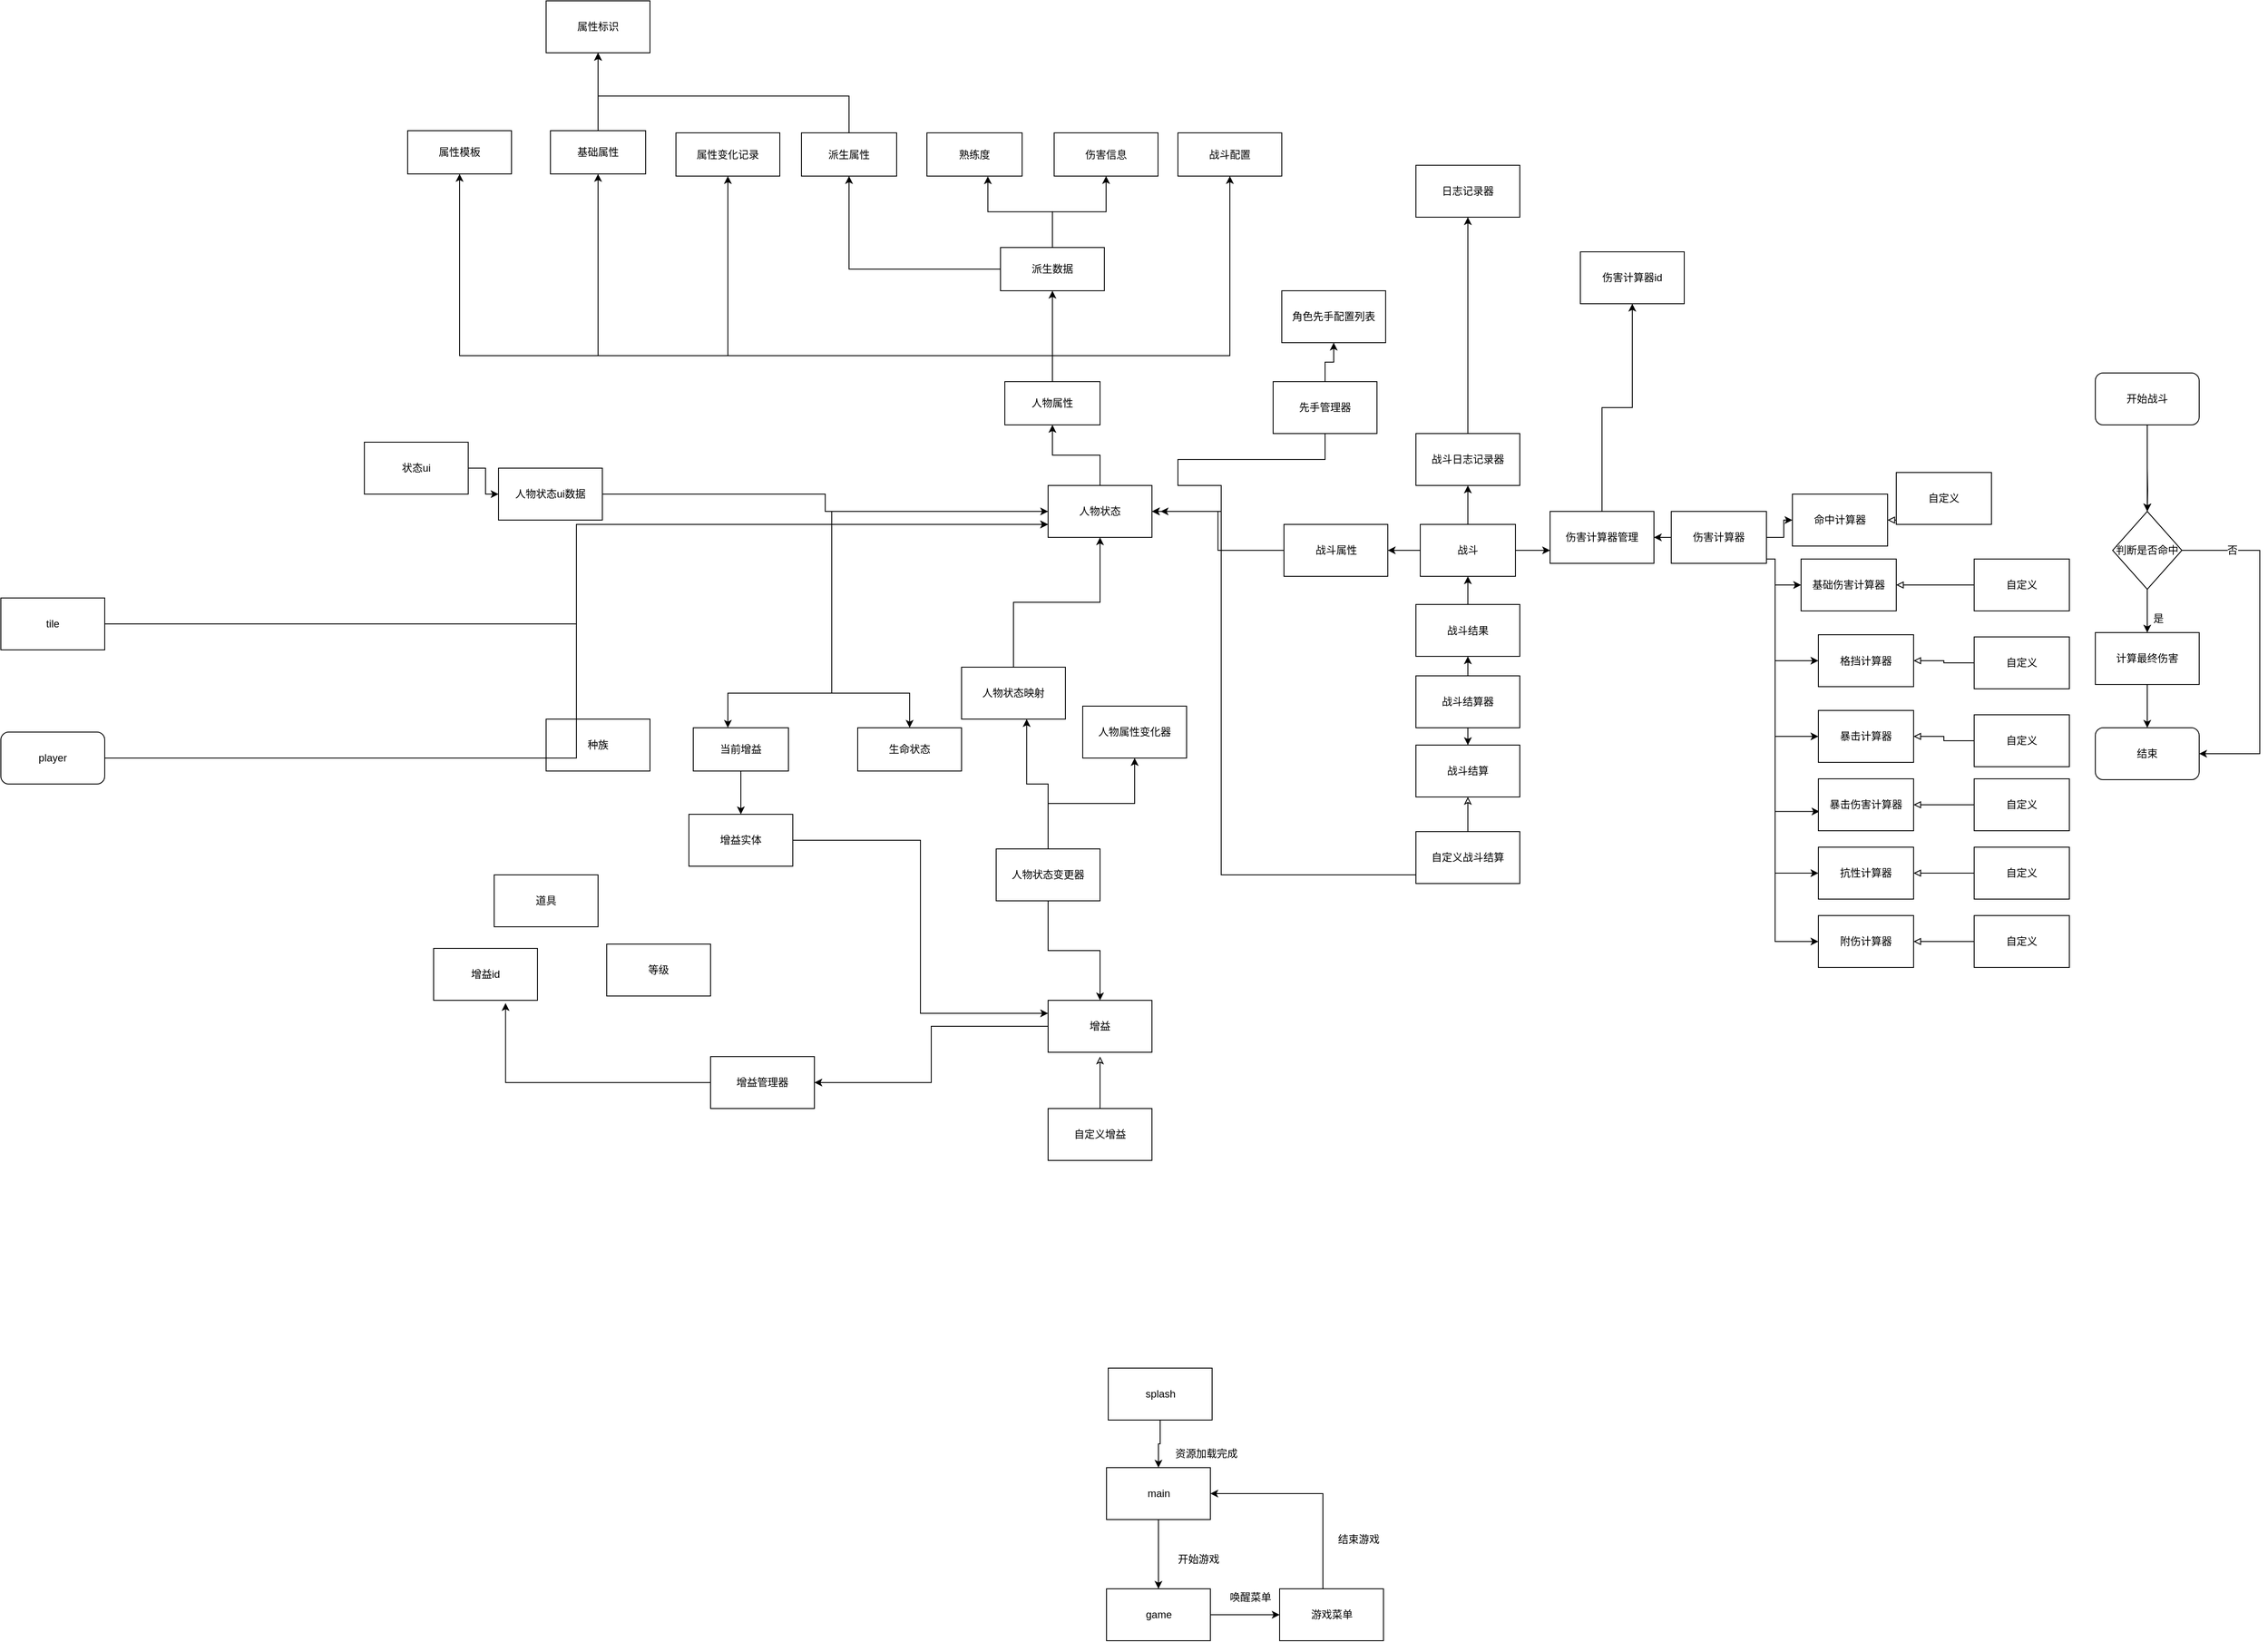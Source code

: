 <mxfile version="12.2.4" pages="1"><diagram id="PTOk08en2PO56-CY9f2l" name="第 1 页"><mxGraphModel dx="2896" dy="1744" grid="1" gridSize="10" guides="1" tooltips="1" connect="1" arrows="1" fold="1" page="1" pageScale="1" pageWidth="1920" pageHeight="1200" math="0" shadow="0"><root><mxCell id="0"/><mxCell id="1" parent="0"/><mxCell id="267" style="edgeStyle=orthogonalEdgeStyle;rounded=0;orthogonalLoop=1;jettySize=auto;html=1;entryX=0.5;entryY=1;entryDx=0;entryDy=0;" parent="1" source="2" target="91" edge="1"><mxGeometry relative="1" as="geometry"><mxPoint x="510" y="130" as="targetPoint"/></mxGeometry></mxCell><mxCell id="268" style="edgeStyle=orthogonalEdgeStyle;rounded=0;orthogonalLoop=1;jettySize=auto;html=1;entryX=0.5;entryY=1;entryDx=0;entryDy=0;" parent="1" source="2" target="104" edge="1"><mxGeometry relative="1" as="geometry"><Array as="points"><mxPoint x="455" y="190"/><mxPoint x="-230" y="190"/></Array></mxGeometry></mxCell><mxCell id="278" style="edgeStyle=orthogonalEdgeStyle;rounded=0;orthogonalLoop=1;jettySize=auto;html=1;" parent="1" source="2" target="235" edge="1"><mxGeometry relative="1" as="geometry"><Array as="points"><mxPoint x="455" y="190"/><mxPoint x="80" y="190"/></Array></mxGeometry></mxCell><mxCell id="298" style="edgeStyle=orthogonalEdgeStyle;rounded=0;orthogonalLoop=1;jettySize=auto;html=1;entryX=0.5;entryY=1;entryDx=0;entryDy=0;" parent="1" source="2" target="45" edge="1"><mxGeometry relative="1" as="geometry"><Array as="points"><mxPoint x="455" y="190"/><mxPoint x="-70" y="190"/></Array></mxGeometry></mxCell><mxCell id="385" style="edgeStyle=orthogonalEdgeStyle;rounded=0;orthogonalLoop=1;jettySize=auto;html=1;entryX=0.5;entryY=1;entryDx=0;entryDy=0;" parent="1" source="2" target="383" edge="1"><mxGeometry relative="1" as="geometry"><Array as="points"><mxPoint x="455" y="190"/><mxPoint x="660" y="190"/></Array></mxGeometry></mxCell><mxCell id="2" value="人物属性" style="rounded=0;whiteSpace=wrap;html=1;" parent="1" vertex="1"><mxGeometry x="400" y="220" width="110" height="50" as="geometry"/></mxCell><mxCell id="295" style="edgeStyle=orthogonalEdgeStyle;rounded=0;orthogonalLoop=1;jettySize=auto;html=1;" parent="1" source="45" target="218" edge="1"><mxGeometry relative="1" as="geometry"/></mxCell><mxCell id="45" value="基础属性" style="rounded=0;whiteSpace=wrap;html=1;" parent="1" vertex="1"><mxGeometry x="-125" y="-70" width="110" height="50" as="geometry"/></mxCell><mxCell id="317" style="edgeStyle=orthogonalEdgeStyle;rounded=0;orthogonalLoop=1;jettySize=auto;html=1;endArrow=classic;endFill=1;" parent="1" source="41" target="205" edge="1"><mxGeometry relative="1" as="geometry"/></mxCell><mxCell id="41" value="当前增益" style="rounded=0;whiteSpace=wrap;html=1;" parent="1" vertex="1"><mxGeometry x="40" y="620" width="110" height="50" as="geometry"/></mxCell><mxCell id="280" style="edgeStyle=orthogonalEdgeStyle;rounded=0;orthogonalLoop=1;jettySize=auto;html=1;entryX=0.5;entryY=1;entryDx=0;entryDy=0;" parent="1" source="10" target="67" edge="1"><mxGeometry relative="1" as="geometry"/></mxCell><mxCell id="281" style="edgeStyle=orthogonalEdgeStyle;rounded=0;orthogonalLoop=1;jettySize=auto;html=1;entryX=1;entryY=0.5;entryDx=0;entryDy=0;" parent="1" source="10" target="70" edge="1"><mxGeometry relative="1" as="geometry"/></mxCell><mxCell id="418" style="edgeStyle=orthogonalEdgeStyle;rounded=0;orthogonalLoop=1;jettySize=auto;html=1;entryX=0;entryY=0.75;entryDx=0;entryDy=0;" parent="1" source="10" target="370" edge="1"><mxGeometry relative="1" as="geometry"/></mxCell><mxCell id="10" value="战斗" style="rounded=0;whiteSpace=wrap;html=1;" parent="1" vertex="1"><mxGeometry x="880" y="385" width="110" height="60" as="geometry"/></mxCell><mxCell id="330" style="edgeStyle=orthogonalEdgeStyle;rounded=0;orthogonalLoop=1;jettySize=auto;html=1;entryX=0;entryY=0.5;entryDx=0;entryDy=0;endArrow=classic;endFill=1;" parent="1" source="323" target="327" edge="1"><mxGeometry relative="1" as="geometry"/></mxCell><mxCell id="334" style="edgeStyle=orthogonalEdgeStyle;rounded=0;orthogonalLoop=1;jettySize=auto;html=1;entryX=0;entryY=0.5;entryDx=0;entryDy=0;endArrow=classic;endFill=1;" parent="1" source="323" target="328" edge="1"><mxGeometry relative="1" as="geometry"><Array as="points"><mxPoint x="1290" y="425"/><mxPoint x="1290" y="455"/></Array></mxGeometry></mxCell><mxCell id="341" style="edgeStyle=orthogonalEdgeStyle;rounded=0;orthogonalLoop=1;jettySize=auto;html=1;entryX=0;entryY=0.5;entryDx=0;entryDy=0;endArrow=classic;endFill=1;" parent="1" source="323" target="340" edge="1"><mxGeometry relative="1" as="geometry"><Array as="points"><mxPoint x="1290" y="425"/><mxPoint x="1290" y="630"/></Array></mxGeometry></mxCell><mxCell id="345" style="edgeStyle=orthogonalEdgeStyle;rounded=0;orthogonalLoop=1;jettySize=auto;html=1;entryX=0.011;entryY=0.63;entryDx=0;entryDy=0;entryPerimeter=0;endArrow=classic;endFill=1;" parent="1" source="323" target="344" edge="1"><mxGeometry relative="1" as="geometry"><Array as="points"><mxPoint x="1290" y="425"/><mxPoint x="1290" y="717"/></Array></mxGeometry></mxCell><mxCell id="351" style="edgeStyle=orthogonalEdgeStyle;rounded=0;orthogonalLoop=1;jettySize=auto;html=1;entryX=0;entryY=0.5;entryDx=0;entryDy=0;endArrow=classic;endFill=1;" parent="1" source="323" target="348" edge="1"><mxGeometry relative="1" as="geometry"><Array as="points"><mxPoint x="1290" y="425"/><mxPoint x="1290" y="788"/></Array></mxGeometry></mxCell><mxCell id="353" style="edgeStyle=orthogonalEdgeStyle;rounded=0;orthogonalLoop=1;jettySize=auto;html=1;entryX=0;entryY=0.5;entryDx=0;entryDy=0;endArrow=classic;endFill=1;" parent="1" source="323" target="352" edge="1"><mxGeometry relative="1" as="geometry"><Array as="points"><mxPoint x="1290" y="425"/><mxPoint x="1290" y="867"/></Array></mxGeometry></mxCell><mxCell id="366" style="edgeStyle=orthogonalEdgeStyle;rounded=0;orthogonalLoop=1;jettySize=auto;html=1;entryX=0;entryY=0.5;entryDx=0;entryDy=0;endArrow=classic;endFill=1;" parent="1" source="323" target="329" edge="1"><mxGeometry relative="1" as="geometry"><Array as="points"><mxPoint x="1290" y="425"/><mxPoint x="1290" y="543"/></Array></mxGeometry></mxCell><mxCell id="420" style="edgeStyle=orthogonalEdgeStyle;rounded=0;orthogonalLoop=1;jettySize=auto;html=1;entryX=1;entryY=0.5;entryDx=0;entryDy=0;" parent="1" source="323" target="370" edge="1"><mxGeometry relative="1" as="geometry"/></mxCell><mxCell id="323" value="伤害计算器" style="rounded=0;whiteSpace=wrap;html=1;" parent="1" vertex="1"><mxGeometry x="1170" y="370" width="110" height="60" as="geometry"/></mxCell><mxCell id="18" value="等级" style="rounded=0;whiteSpace=wrap;html=1;" parent="1" vertex="1"><mxGeometry x="-60" y="870" width="120" height="60" as="geometry"/></mxCell><mxCell id="20" value="道具" style="rounded=0;whiteSpace=wrap;html=1;rotation=0;" parent="1" vertex="1"><mxGeometry x="-190" y="790" width="120" height="60" as="geometry"/></mxCell><mxCell id="24" value="" style="edgeStyle=orthogonalEdgeStyle;rounded=0;orthogonalLoop=1;jettySize=auto;html=1;" parent="1" source="22" target="23" edge="1"><mxGeometry relative="1" as="geometry"/></mxCell><mxCell id="22" value="main" style="rounded=0;whiteSpace=wrap;html=1;" parent="1" vertex="1"><mxGeometry x="517.5" y="1475" width="120" height="60" as="geometry"/></mxCell><mxCell id="27" value="" style="edgeStyle=orthogonalEdgeStyle;rounded=0;orthogonalLoop=1;jettySize=auto;html=1;" parent="1" source="23" target="26" edge="1"><mxGeometry relative="1" as="geometry"/></mxCell><mxCell id="23" value="game" style="rounded=0;whiteSpace=wrap;html=1;" parent="1" vertex="1"><mxGeometry x="517.5" y="1615" width="120" height="60" as="geometry"/></mxCell><mxCell id="29" style="edgeStyle=orthogonalEdgeStyle;rounded=0;orthogonalLoop=1;jettySize=auto;html=1;entryX=1;entryY=0.5;entryDx=0;entryDy=0;" parent="1" source="26" target="22" edge="1"><mxGeometry relative="1" as="geometry"><Array as="points"><mxPoint x="767.5" y="1505"/></Array></mxGeometry></mxCell><mxCell id="26" value="游戏菜单" style="rounded=0;whiteSpace=wrap;html=1;" parent="1" vertex="1"><mxGeometry x="717.5" y="1615" width="120" height="60" as="geometry"/></mxCell><mxCell id="25" value="开始游戏" style="text;html=1;resizable=0;points=[];autosize=1;align=left;verticalAlign=top;spacingTop=-4;" parent="1" vertex="1"><mxGeometry x="597.5" y="1571" width="60" height="20" as="geometry"/></mxCell><mxCell id="28" value="唤醒菜单" style="text;html=1;resizable=0;points=[];autosize=1;align=left;verticalAlign=top;spacingTop=-4;" parent="1" vertex="1"><mxGeometry x="657.5" y="1615" width="60" height="20" as="geometry"/></mxCell><mxCell id="30" value="结束游戏" style="text;html=1;resizable=0;points=[];autosize=1;align=left;verticalAlign=top;spacingTop=-4;" parent="1" vertex="1"><mxGeometry x="782.5" y="1548" width="60" height="20" as="geometry"/></mxCell><mxCell id="32" style="edgeStyle=orthogonalEdgeStyle;rounded=0;orthogonalLoop=1;jettySize=auto;html=1;entryX=0.5;entryY=0;entryDx=0;entryDy=0;" parent="1" source="31" target="22" edge="1"><mxGeometry relative="1" as="geometry"/></mxCell><mxCell id="31" value="splash" style="rounded=0;whiteSpace=wrap;html=1;" parent="1" vertex="1"><mxGeometry x="519.5" y="1360" width="120" height="60" as="geometry"/></mxCell><mxCell id="33" value="资源加载完成" style="text;html=1;resizable=0;points=[];autosize=1;align=left;verticalAlign=top;spacingTop=-4;" parent="1" vertex="1"><mxGeometry x="594.5" y="1449" width="90" height="20" as="geometry"/></mxCell><mxCell id="48" value="熟练度" style="rounded=0;whiteSpace=wrap;html=1;" parent="1" vertex="1"><mxGeometry x="310" y="-67.5" width="110" height="50" as="geometry"/></mxCell><mxCell id="54" style="edgeStyle=orthogonalEdgeStyle;rounded=0;orthogonalLoop=1;jettySize=auto;html=1;entryX=0.5;entryY=0;entryDx=0;entryDy=0;" parent="1" target="53" edge="1"><mxGeometry relative="1" as="geometry"><mxPoint x="1720" y="320" as="sourcePoint"/></mxGeometry></mxCell><mxCell id="62" style="edgeStyle=orthogonalEdgeStyle;rounded=0;orthogonalLoop=1;jettySize=auto;html=1;entryX=0.5;entryY=0;entryDx=0;entryDy=0;" parent="1" source="53" target="58" edge="1"><mxGeometry relative="1" as="geometry"/></mxCell><mxCell id="63" style="edgeStyle=orthogonalEdgeStyle;rounded=0;orthogonalLoop=1;jettySize=auto;html=1;entryX=1;entryY=0.5;entryDx=0;entryDy=0;" parent="1" source="53" target="55" edge="1"><mxGeometry relative="1" as="geometry"><mxPoint x="1870" y="570" as="targetPoint"/><Array as="points"><mxPoint x="1850" y="415"/><mxPoint x="1850" y="650"/></Array></mxGeometry></mxCell><mxCell id="64" value="否" style="text;html=1;resizable=0;points=[];align=center;verticalAlign=middle;labelBackgroundColor=#ffffff;" parent="63" vertex="1" connectable="0"><mxGeometry x="-0.706" relative="1" as="geometry"><mxPoint as="offset"/></mxGeometry></mxCell><mxCell id="53" value="判断是否命中" style="rhombus;whiteSpace=wrap;html=1;" parent="1" vertex="1"><mxGeometry x="1680" y="370" width="80" height="90" as="geometry"/></mxCell><mxCell id="55" value="结束" style="rounded=1;whiteSpace=wrap;html=1;" parent="1" vertex="1"><mxGeometry x="1660" y="620" width="120" height="60" as="geometry"/></mxCell><mxCell id="59" value="" style="edgeStyle=orthogonalEdgeStyle;rounded=0;orthogonalLoop=1;jettySize=auto;html=1;" parent="1" source="57" target="53" edge="1"><mxGeometry relative="1" as="geometry"/></mxCell><mxCell id="57" value="开始战斗" style="rounded=1;whiteSpace=wrap;html=1;" parent="1" vertex="1"><mxGeometry x="1660" y="210" width="120" height="60" as="geometry"/></mxCell><mxCell id="61" style="edgeStyle=orthogonalEdgeStyle;rounded=0;orthogonalLoop=1;jettySize=auto;html=1;entryX=0.5;entryY=0;entryDx=0;entryDy=0;" parent="1" source="58" target="55" edge="1"><mxGeometry relative="1" as="geometry"/></mxCell><mxCell id="58" value="计算最终伤害" style="rounded=0;whiteSpace=wrap;html=1;" parent="1" vertex="1"><mxGeometry x="1660" y="510" width="120" height="60" as="geometry"/></mxCell><mxCell id="65" value="是" style="text;html=1;resizable=0;points=[];autosize=1;align=left;verticalAlign=top;spacingTop=-4;" parent="1" vertex="1"><mxGeometry x="1725" y="484" width="30" height="20" as="geometry"/></mxCell><mxCell id="66" value="日志记录器" style="rounded=0;whiteSpace=wrap;html=1;" parent="1" vertex="1"><mxGeometry x="875" y="-30" width="120" height="60" as="geometry"/></mxCell><mxCell id="279" style="edgeStyle=orthogonalEdgeStyle;rounded=0;orthogonalLoop=1;jettySize=auto;html=1;entryX=0.5;entryY=1;entryDx=0;entryDy=0;" parent="1" source="67" target="66" edge="1"><mxGeometry relative="1" as="geometry"/></mxCell><mxCell id="67" value="战斗日志记录器" style="rounded=0;whiteSpace=wrap;html=1;" parent="1" vertex="1"><mxGeometry x="875" y="280" width="120" height="60" as="geometry"/></mxCell><mxCell id="410" style="edgeStyle=orthogonalEdgeStyle;rounded=0;orthogonalLoop=1;jettySize=auto;html=1;" parent="1" source="70" target="160" edge="1"><mxGeometry relative="1" as="geometry"/></mxCell><mxCell id="70" value="战斗属性" style="rounded=0;whiteSpace=wrap;html=1;" parent="1" vertex="1"><mxGeometry x="722.5" y="385" width="120" height="60" as="geometry"/></mxCell><mxCell id="400" style="edgeStyle=orthogonalEdgeStyle;rounded=0;orthogonalLoop=1;jettySize=auto;html=1;" parent="1" source="73" target="10" edge="1"><mxGeometry relative="1" as="geometry"/></mxCell><mxCell id="73" value="战斗结果" style="rounded=0;whiteSpace=wrap;html=1;" parent="1" vertex="1"><mxGeometry x="875" y="477.5" width="120" height="60" as="geometry"/></mxCell><mxCell id="85" value="战斗结算" style="rounded=0;whiteSpace=wrap;html=1;" parent="1" vertex="1"><mxGeometry x="875" y="640" width="120" height="60" as="geometry"/></mxCell><mxCell id="89" style="edgeStyle=orthogonalEdgeStyle;rounded=0;orthogonalLoop=1;jettySize=auto;html=1;entryX=0.5;entryY=1;entryDx=0;entryDy=0;endArrow=classic;endFill=0;" parent="1" source="88" target="85" edge="1"><mxGeometry relative="1" as="geometry"/></mxCell><mxCell id="412" style="edgeStyle=orthogonalEdgeStyle;rounded=0;orthogonalLoop=1;jettySize=auto;html=1;entryX=1;entryY=0.5;entryDx=0;entryDy=0;" parent="1" source="88" target="160" edge="1"><mxGeometry relative="1" as="geometry"><Array as="points"><mxPoint x="650" y="790"/><mxPoint x="650" y="370"/></Array></mxGeometry></mxCell><mxCell id="88" value="自定义战斗结算" style="rounded=0;whiteSpace=wrap;html=1;" parent="1" vertex="1"><mxGeometry x="875" y="740" width="120" height="60" as="geometry"/></mxCell><mxCell id="270" style="edgeStyle=orthogonalEdgeStyle;rounded=0;orthogonalLoop=1;jettySize=auto;html=1;entryX=0.64;entryY=1.006;entryDx=0;entryDy=0;entryPerimeter=0;" parent="1" source="91" target="48" edge="1"><mxGeometry relative="1" as="geometry"/></mxCell><mxCell id="271" style="edgeStyle=orthogonalEdgeStyle;rounded=0;orthogonalLoop=1;jettySize=auto;html=1;" parent="1" source="91" target="111" edge="1"><mxGeometry relative="1" as="geometry"/></mxCell><mxCell id="288" style="edgeStyle=orthogonalEdgeStyle;rounded=0;orthogonalLoop=1;jettySize=auto;html=1;entryX=0.5;entryY=1;entryDx=0;entryDy=0;" parent="1" source="91" target="286" edge="1"><mxGeometry relative="1" as="geometry"/></mxCell><mxCell id="91" value="派生数据" style="rounded=0;whiteSpace=wrap;html=1;" parent="1" vertex="1"><mxGeometry x="395" y="65" width="120" height="50" as="geometry"/></mxCell><mxCell id="104" value="属性模板" style="rounded=0;whiteSpace=wrap;html=1;" parent="1" vertex="1"><mxGeometry x="-290" y="-70" width="120" height="50" as="geometry"/></mxCell><mxCell id="107" value="种族" style="rounded=0;whiteSpace=wrap;html=1;" parent="1" vertex="1"><mxGeometry x="-130" y="610" width="120" height="60" as="geometry"/></mxCell><mxCell id="111" value="伤害信息" style="rounded=0;whiteSpace=wrap;html=1;" parent="1" vertex="1"><mxGeometry x="457" y="-67.5" width="120" height="50" as="geometry"/></mxCell><mxCell id="155" value="生命状态" style="rounded=0;whiteSpace=wrap;html=1;" parent="1" vertex="1"><mxGeometry x="230" y="620" width="120" height="50" as="geometry"/></mxCell><mxCell id="293" style="edgeStyle=orthogonalEdgeStyle;rounded=0;orthogonalLoop=1;jettySize=auto;html=1;" parent="1" source="160" target="155" edge="1"><mxGeometry relative="1" as="geometry"><Array as="points"><mxPoint x="200" y="580"/><mxPoint x="290" y="580"/></Array></mxGeometry></mxCell><mxCell id="294" style="edgeStyle=orthogonalEdgeStyle;rounded=0;orthogonalLoop=1;jettySize=auto;html=1;" parent="1" source="160" target="41" edge="1"><mxGeometry relative="1" as="geometry"><Array as="points"><mxPoint x="200" y="580"/><mxPoint x="80" y="580"/></Array></mxGeometry></mxCell><mxCell id="423" style="edgeStyle=orthogonalEdgeStyle;rounded=0;orthogonalLoop=1;jettySize=auto;html=1;entryX=0.5;entryY=1;entryDx=0;entryDy=0;" parent="1" source="160" target="2" edge="1"><mxGeometry relative="1" as="geometry"/></mxCell><mxCell id="160" value="人物状态" style="rounded=0;whiteSpace=wrap;html=1;" parent="1" vertex="1"><mxGeometry x="450" y="340" width="120" height="60" as="geometry"/></mxCell><mxCell id="316" style="edgeStyle=orthogonalEdgeStyle;rounded=0;orthogonalLoop=1;jettySize=auto;html=1;entryX=1;entryY=0.5;entryDx=0;entryDy=0;endArrow=classic;endFill=1;" parent="1" source="170" target="174" edge="1"><mxGeometry relative="1" as="geometry"/></mxCell><mxCell id="170" value="增益" style="rounded=0;whiteSpace=wrap;html=1;" parent="1" vertex="1"><mxGeometry x="450" y="935" width="120" height="60" as="geometry"/></mxCell><mxCell id="315" style="edgeStyle=orthogonalEdgeStyle;rounded=0;orthogonalLoop=1;jettySize=auto;html=1;entryX=0.693;entryY=1.053;entryDx=0;entryDy=0;entryPerimeter=0;endArrow=classic;endFill=1;" parent="1" source="174" target="179" edge="1"><mxGeometry relative="1" as="geometry"/></mxCell><mxCell id="174" value="增益管理器" style="rounded=0;whiteSpace=wrap;html=1;" parent="1" vertex="1"><mxGeometry x="60" y="1000" width="120" height="60" as="geometry"/></mxCell><mxCell id="314" style="edgeStyle=orthogonalEdgeStyle;rounded=0;orthogonalLoop=1;jettySize=auto;html=1;endArrow=classic;endFill=0;" parent="1" source="176" edge="1"><mxGeometry relative="1" as="geometry"><mxPoint x="510" y="1000" as="targetPoint"/></mxGeometry></mxCell><mxCell id="176" value="自定义增益" style="rounded=0;whiteSpace=wrap;html=1;" parent="1" vertex="1"><mxGeometry x="450" y="1060" width="120" height="60" as="geometry"/></mxCell><mxCell id="179" value="增益id" style="rounded=0;whiteSpace=wrap;html=1;" parent="1" vertex="1"><mxGeometry x="-260" y="875" width="120" height="60" as="geometry"/></mxCell><mxCell id="304" style="edgeStyle=orthogonalEdgeStyle;rounded=0;orthogonalLoop=1;jettySize=auto;html=1;entryX=0.5;entryY=1;entryDx=0;entryDy=0;" parent="1" source="186" target="199" edge="1"><mxGeometry relative="1" as="geometry"/></mxCell><mxCell id="307" style="edgeStyle=orthogonalEdgeStyle;rounded=0;orthogonalLoop=1;jettySize=auto;html=1;entryX=0.5;entryY=0;entryDx=0;entryDy=0;" parent="1" source="186" target="170" edge="1"><mxGeometry relative="1" as="geometry"/></mxCell><mxCell id="311" style="edgeStyle=orthogonalEdgeStyle;rounded=0;orthogonalLoop=1;jettySize=auto;html=1;entryX=0.627;entryY=1;entryDx=0;entryDy=0;entryPerimeter=0;" parent="1" source="186" target="309" edge="1"><mxGeometry relative="1" as="geometry"/></mxCell><mxCell id="186" value="人物状态变更器" style="rounded=0;whiteSpace=wrap;html=1;" parent="1" vertex="1"><mxGeometry x="390" y="760" width="120" height="60" as="geometry"/></mxCell><mxCell id="199" value="人物属性变化器" style="rounded=0;whiteSpace=wrap;html=1;" parent="1" vertex="1"><mxGeometry x="490" y="595" width="120" height="60" as="geometry"/></mxCell><mxCell id="318" style="edgeStyle=orthogonalEdgeStyle;rounded=0;orthogonalLoop=1;jettySize=auto;html=1;entryX=0;entryY=0.25;entryDx=0;entryDy=0;endArrow=classic;endFill=1;" parent="1" source="205" target="170" edge="1"><mxGeometry relative="1" as="geometry"/></mxCell><mxCell id="205" value="增益实体" style="rounded=0;whiteSpace=wrap;html=1;" parent="1" vertex="1"><mxGeometry x="35" y="720" width="120" height="60" as="geometry"/></mxCell><mxCell id="297" style="edgeStyle=orthogonalEdgeStyle;rounded=0;orthogonalLoop=1;jettySize=auto;html=1;entryX=0;entryY=0.5;entryDx=0;entryDy=0;" parent="1" source="211" target="160" edge="1"><mxGeometry relative="1" as="geometry"/></mxCell><mxCell id="211" value="人物状态ui数据" style="rounded=0;whiteSpace=wrap;html=1;" parent="1" vertex="1"><mxGeometry x="-185" y="320" width="120" height="60" as="geometry"/></mxCell><mxCell id="301" style="edgeStyle=orthogonalEdgeStyle;rounded=0;orthogonalLoop=1;jettySize=auto;html=1;" parent="1" source="213" target="211" edge="1"><mxGeometry relative="1" as="geometry"/></mxCell><mxCell id="213" value="状态ui" style="rounded=0;whiteSpace=wrap;html=1;" parent="1" vertex="1"><mxGeometry x="-340" y="290" width="120" height="60" as="geometry"/></mxCell><mxCell id="218" value="属性标识" style="rounded=0;whiteSpace=wrap;html=1;" parent="1" vertex="1"><mxGeometry x="-130" y="-220" width="120" height="60" as="geometry"/></mxCell><mxCell id="235" value="属性变化记录" style="rounded=0;whiteSpace=wrap;html=1;" parent="1" vertex="1"><mxGeometry x="20" y="-67.5" width="120" height="50" as="geometry"/></mxCell><mxCell id="300" style="edgeStyle=orthogonalEdgeStyle;rounded=0;orthogonalLoop=1;jettySize=auto;html=1;entryX=0.5;entryY=1;entryDx=0;entryDy=0;" parent="1" source="286" target="218" edge="1"><mxGeometry relative="1" as="geometry"><Array as="points"><mxPoint x="220" y="-110"/><mxPoint x="-70" y="-110"/></Array></mxGeometry></mxCell><mxCell id="286" value="派生属性" style="rounded=0;whiteSpace=wrap;html=1;" parent="1" vertex="1"><mxGeometry x="165" y="-67.5" width="110" height="50" as="geometry"/></mxCell><mxCell id="406" style="edgeStyle=orthogonalEdgeStyle;rounded=0;orthogonalLoop=1;jettySize=auto;html=1;entryX=0.5;entryY=1;entryDx=0;entryDy=0;" parent="1" source="309" target="160" edge="1"><mxGeometry relative="1" as="geometry"/></mxCell><mxCell id="309" value="人物状态映射" style="rounded=0;whiteSpace=wrap;html=1;" parent="1" vertex="1"><mxGeometry x="350" y="550" width="120" height="60" as="geometry"/></mxCell><mxCell id="327" value="命中计算器" style="rounded=0;whiteSpace=wrap;html=1;" parent="1" vertex="1"><mxGeometry x="1310" y="350" width="110" height="60" as="geometry"/></mxCell><mxCell id="363" style="edgeStyle=orthogonalEdgeStyle;rounded=0;orthogonalLoop=1;jettySize=auto;html=1;endArrow=block;endFill=0;" parent="1" target="327" edge="1"><mxGeometry relative="1" as="geometry"><mxPoint x="1510" y="365" as="sourcePoint"/></mxGeometry></mxCell><mxCell id="331" value="自定义" style="rounded=0;whiteSpace=wrap;html=1;" parent="1" vertex="1"><mxGeometry x="1430" y="325" width="110" height="60" as="geometry"/></mxCell><mxCell id="328" value="基础伤害计算器" style="rounded=0;whiteSpace=wrap;html=1;" parent="1" vertex="1"><mxGeometry x="1320" y="425" width="110" height="60" as="geometry"/></mxCell><mxCell id="329" value="格挡计算器" style="rounded=0;whiteSpace=wrap;html=1;" parent="1" vertex="1"><mxGeometry x="1340" y="512.5" width="110" height="60" as="geometry"/></mxCell><mxCell id="362" style="edgeStyle=orthogonalEdgeStyle;rounded=0;orthogonalLoop=1;jettySize=auto;html=1;entryX=1;entryY=0.5;entryDx=0;entryDy=0;endArrow=block;endFill=0;" parent="1" source="335" target="328" edge="1"><mxGeometry relative="1" as="geometry"/></mxCell><mxCell id="335" value="自定义" style="rounded=0;whiteSpace=wrap;html=1;" parent="1" vertex="1"><mxGeometry x="1520" y="425" width="110" height="60" as="geometry"/></mxCell><mxCell id="361" style="edgeStyle=orthogonalEdgeStyle;rounded=0;orthogonalLoop=1;jettySize=auto;html=1;entryX=1;entryY=0.5;entryDx=0;entryDy=0;endArrow=block;endFill=0;" parent="1" source="338" target="329" edge="1"><mxGeometry relative="1" as="geometry"/></mxCell><mxCell id="338" value="自定义" style="rounded=0;whiteSpace=wrap;html=1;" parent="1" vertex="1"><mxGeometry x="1520" y="515" width="110" height="60" as="geometry"/></mxCell><mxCell id="340" value="暴击计算器" style="rounded=0;whiteSpace=wrap;html=1;" parent="1" vertex="1"><mxGeometry x="1340" y="600" width="110" height="60" as="geometry"/></mxCell><mxCell id="360" style="edgeStyle=orthogonalEdgeStyle;rounded=0;orthogonalLoop=1;jettySize=auto;html=1;entryX=1;entryY=0.5;entryDx=0;entryDy=0;endArrow=block;endFill=0;" parent="1" source="342" target="340" edge="1"><mxGeometry relative="1" as="geometry"/></mxCell><mxCell id="342" value="自定义" style="rounded=0;whiteSpace=wrap;html=1;" parent="1" vertex="1"><mxGeometry x="1520" y="605" width="110" height="60" as="geometry"/></mxCell><mxCell id="344" value="暴击伤害计算器" style="rounded=0;whiteSpace=wrap;html=1;" parent="1" vertex="1"><mxGeometry x="1340" y="679" width="110" height="60" as="geometry"/></mxCell><mxCell id="359" style="edgeStyle=orthogonalEdgeStyle;rounded=0;orthogonalLoop=1;jettySize=auto;html=1;entryX=1;entryY=0.5;entryDx=0;entryDy=0;endArrow=block;endFill=0;" parent="1" source="346" target="344" edge="1"><mxGeometry relative="1" as="geometry"/></mxCell><mxCell id="346" value="自定义" style="rounded=0;whiteSpace=wrap;html=1;" parent="1" vertex="1"><mxGeometry x="1520" y="679" width="110" height="60" as="geometry"/></mxCell><mxCell id="348" value="抗性计算器" style="rounded=0;whiteSpace=wrap;html=1;" parent="1" vertex="1"><mxGeometry x="1340" y="758" width="110" height="60" as="geometry"/></mxCell><mxCell id="357" style="edgeStyle=orthogonalEdgeStyle;rounded=0;orthogonalLoop=1;jettySize=auto;html=1;endArrow=block;endFill=0;" parent="1" source="349" target="348" edge="1"><mxGeometry relative="1" as="geometry"/></mxCell><mxCell id="349" value="自定义" style="rounded=0;whiteSpace=wrap;html=1;" parent="1" vertex="1"><mxGeometry x="1520" y="758" width="110" height="60" as="geometry"/></mxCell><mxCell id="352" value="附伤计算器" style="rounded=0;whiteSpace=wrap;html=1;" parent="1" vertex="1"><mxGeometry x="1340" y="837" width="110" height="60" as="geometry"/></mxCell><mxCell id="356" style="edgeStyle=orthogonalEdgeStyle;rounded=0;orthogonalLoop=1;jettySize=auto;html=1;entryX=1;entryY=0.5;entryDx=0;entryDy=0;endArrow=block;endFill=0;" parent="1" source="354" target="352" edge="1"><mxGeometry relative="1" as="geometry"/></mxCell><mxCell id="354" value="自定义" style="rounded=0;whiteSpace=wrap;html=1;" parent="1" vertex="1"><mxGeometry x="1520" y="837" width="110" height="60" as="geometry"/></mxCell><mxCell id="414" value="" style="edgeStyle=orthogonalEdgeStyle;rounded=0;orthogonalLoop=1;jettySize=auto;html=1;" parent="1" source="370" target="413" edge="1"><mxGeometry relative="1" as="geometry"/></mxCell><mxCell id="370" value="伤害计算器管理" style="rounded=0;whiteSpace=wrap;html=1;" parent="1" vertex="1"><mxGeometry x="1030" y="370" width="120" height="60" as="geometry"/></mxCell><mxCell id="413" value="伤害计算器id" style="rounded=0;whiteSpace=wrap;html=1;" parent="1" vertex="1"><mxGeometry x="1065" y="70" width="120" height="60" as="geometry"/></mxCell><mxCell id="383" value="战斗配置" style="rounded=0;whiteSpace=wrap;html=1;" parent="1" vertex="1"><mxGeometry x="600" y="-67.5" width="120" height="50" as="geometry"/></mxCell><mxCell id="387" style="edgeStyle=orthogonalEdgeStyle;rounded=0;orthogonalLoop=1;jettySize=auto;html=1;entryX=0;entryY=0.75;entryDx=0;entryDy=0;" parent="1" source="386" target="160" edge="1"><mxGeometry relative="1" as="geometry"/></mxCell><mxCell id="386" value="tile" style="rounded=0;whiteSpace=wrap;html=1;" parent="1" vertex="1"><mxGeometry x="-760" y="470" width="120" height="60" as="geometry"/></mxCell><mxCell id="389" style="edgeStyle=orthogonalEdgeStyle;rounded=0;orthogonalLoop=1;jettySize=auto;html=1;entryX=0;entryY=0.75;entryDx=0;entryDy=0;" parent="1" source="388" target="160" edge="1"><mxGeometry relative="1" as="geometry"/></mxCell><mxCell id="388" value="player" style="rounded=1;whiteSpace=wrap;html=1;" parent="1" vertex="1"><mxGeometry x="-760" y="625" width="120" height="60" as="geometry"/></mxCell><mxCell id="397" style="edgeStyle=orthogonalEdgeStyle;rounded=0;orthogonalLoop=1;jettySize=auto;html=1;" parent="1" source="395" target="85" edge="1"><mxGeometry relative="1" as="geometry"/></mxCell><mxCell id="399" style="edgeStyle=orthogonalEdgeStyle;rounded=0;orthogonalLoop=1;jettySize=auto;html=1;entryX=0.5;entryY=1;entryDx=0;entryDy=0;" parent="1" source="395" target="73" edge="1"><mxGeometry relative="1" as="geometry"/></mxCell><mxCell id="395" value="战斗结算器" style="rounded=0;whiteSpace=wrap;html=1;" parent="1" vertex="1"><mxGeometry x="875" y="560" width="120" height="60" as="geometry"/></mxCell><mxCell id="416" style="edgeStyle=orthogonalEdgeStyle;rounded=0;orthogonalLoop=1;jettySize=auto;html=1;" parent="1" source="415" edge="1"><mxGeometry relative="1" as="geometry"><mxPoint x="580" y="370" as="targetPoint"/><Array as="points"><mxPoint x="600" y="310"/><mxPoint x="600" y="340"/><mxPoint x="650" y="340"/><mxPoint x="650" y="370"/></Array></mxGeometry></mxCell><mxCell id="426" style="edgeStyle=orthogonalEdgeStyle;rounded=0;orthogonalLoop=1;jettySize=auto;html=1;" parent="1" source="415" target="425" edge="1"><mxGeometry relative="1" as="geometry"/></mxCell><mxCell id="415" value="先手管理器" style="rounded=0;whiteSpace=wrap;html=1;" parent="1" vertex="1"><mxGeometry x="710" y="220" width="120" height="60" as="geometry"/></mxCell><mxCell id="425" value="角色先手配置列表" style="rounded=0;whiteSpace=wrap;html=1;" parent="1" vertex="1"><mxGeometry x="720" y="115" width="120" height="60" as="geometry"/></mxCell></root></mxGraphModel></diagram></mxfile>